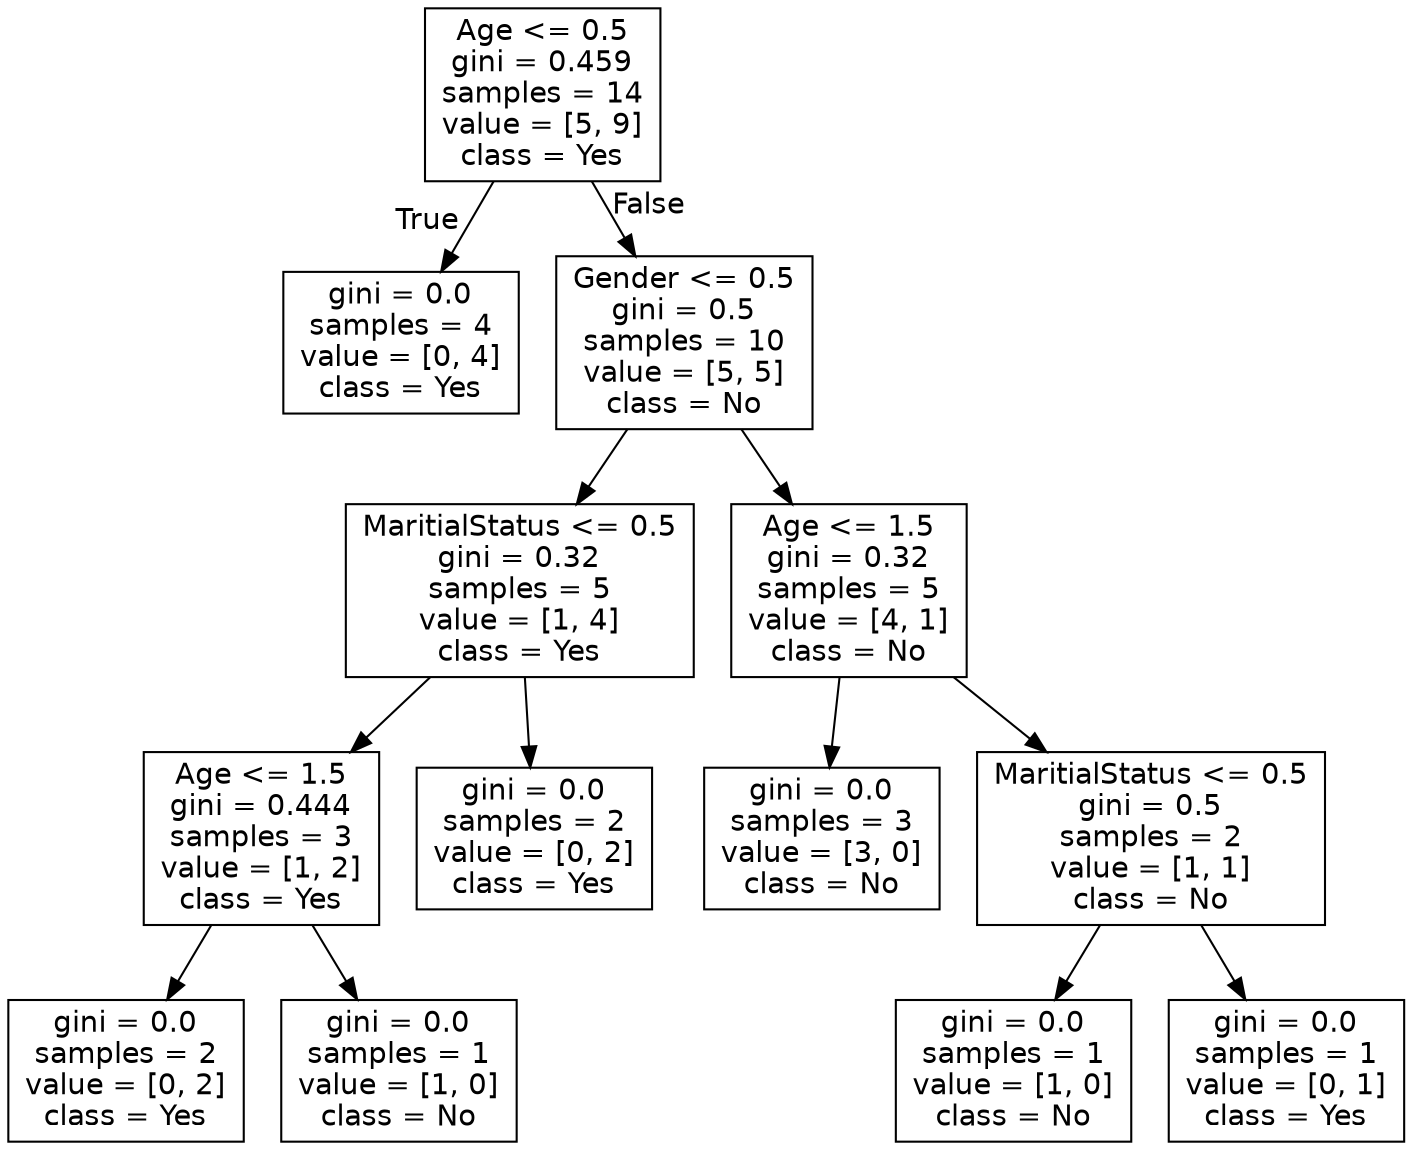 digraph Tree {
node [shape=box, fontname="helvetica"] ;
edge [fontname="helvetica"] ;
0 [label="Age <= 0.5\ngini = 0.459\nsamples = 14\nvalue = [5, 9]\nclass = Yes"] ;
1 [label="gini = 0.0\nsamples = 4\nvalue = [0, 4]\nclass = Yes"] ;
0 -> 1 [labeldistance=2.5, labelangle=45, headlabel="True"] ;
2 [label="Gender <= 0.5\ngini = 0.5\nsamples = 10\nvalue = [5, 5]\nclass = No"] ;
0 -> 2 [labeldistance=2.5, labelangle=-45, headlabel="False"] ;
3 [label="MaritialStatus <= 0.5\ngini = 0.32\nsamples = 5\nvalue = [1, 4]\nclass = Yes"] ;
2 -> 3 ;
4 [label="Age <= 1.5\ngini = 0.444\nsamples = 3\nvalue = [1, 2]\nclass = Yes"] ;
3 -> 4 ;
5 [label="gini = 0.0\nsamples = 2\nvalue = [0, 2]\nclass = Yes"] ;
4 -> 5 ;
6 [label="gini = 0.0\nsamples = 1\nvalue = [1, 0]\nclass = No"] ;
4 -> 6 ;
7 [label="gini = 0.0\nsamples = 2\nvalue = [0, 2]\nclass = Yes"] ;
3 -> 7 ;
8 [label="Age <= 1.5\ngini = 0.32\nsamples = 5\nvalue = [4, 1]\nclass = No"] ;
2 -> 8 ;
9 [label="gini = 0.0\nsamples = 3\nvalue = [3, 0]\nclass = No"] ;
8 -> 9 ;
10 [label="MaritialStatus <= 0.5\ngini = 0.5\nsamples = 2\nvalue = [1, 1]\nclass = No"] ;
8 -> 10 ;
11 [label="gini = 0.0\nsamples = 1\nvalue = [1, 0]\nclass = No"] ;
10 -> 11 ;
12 [label="gini = 0.0\nsamples = 1\nvalue = [0, 1]\nclass = Yes"] ;
10 -> 12 ;
}